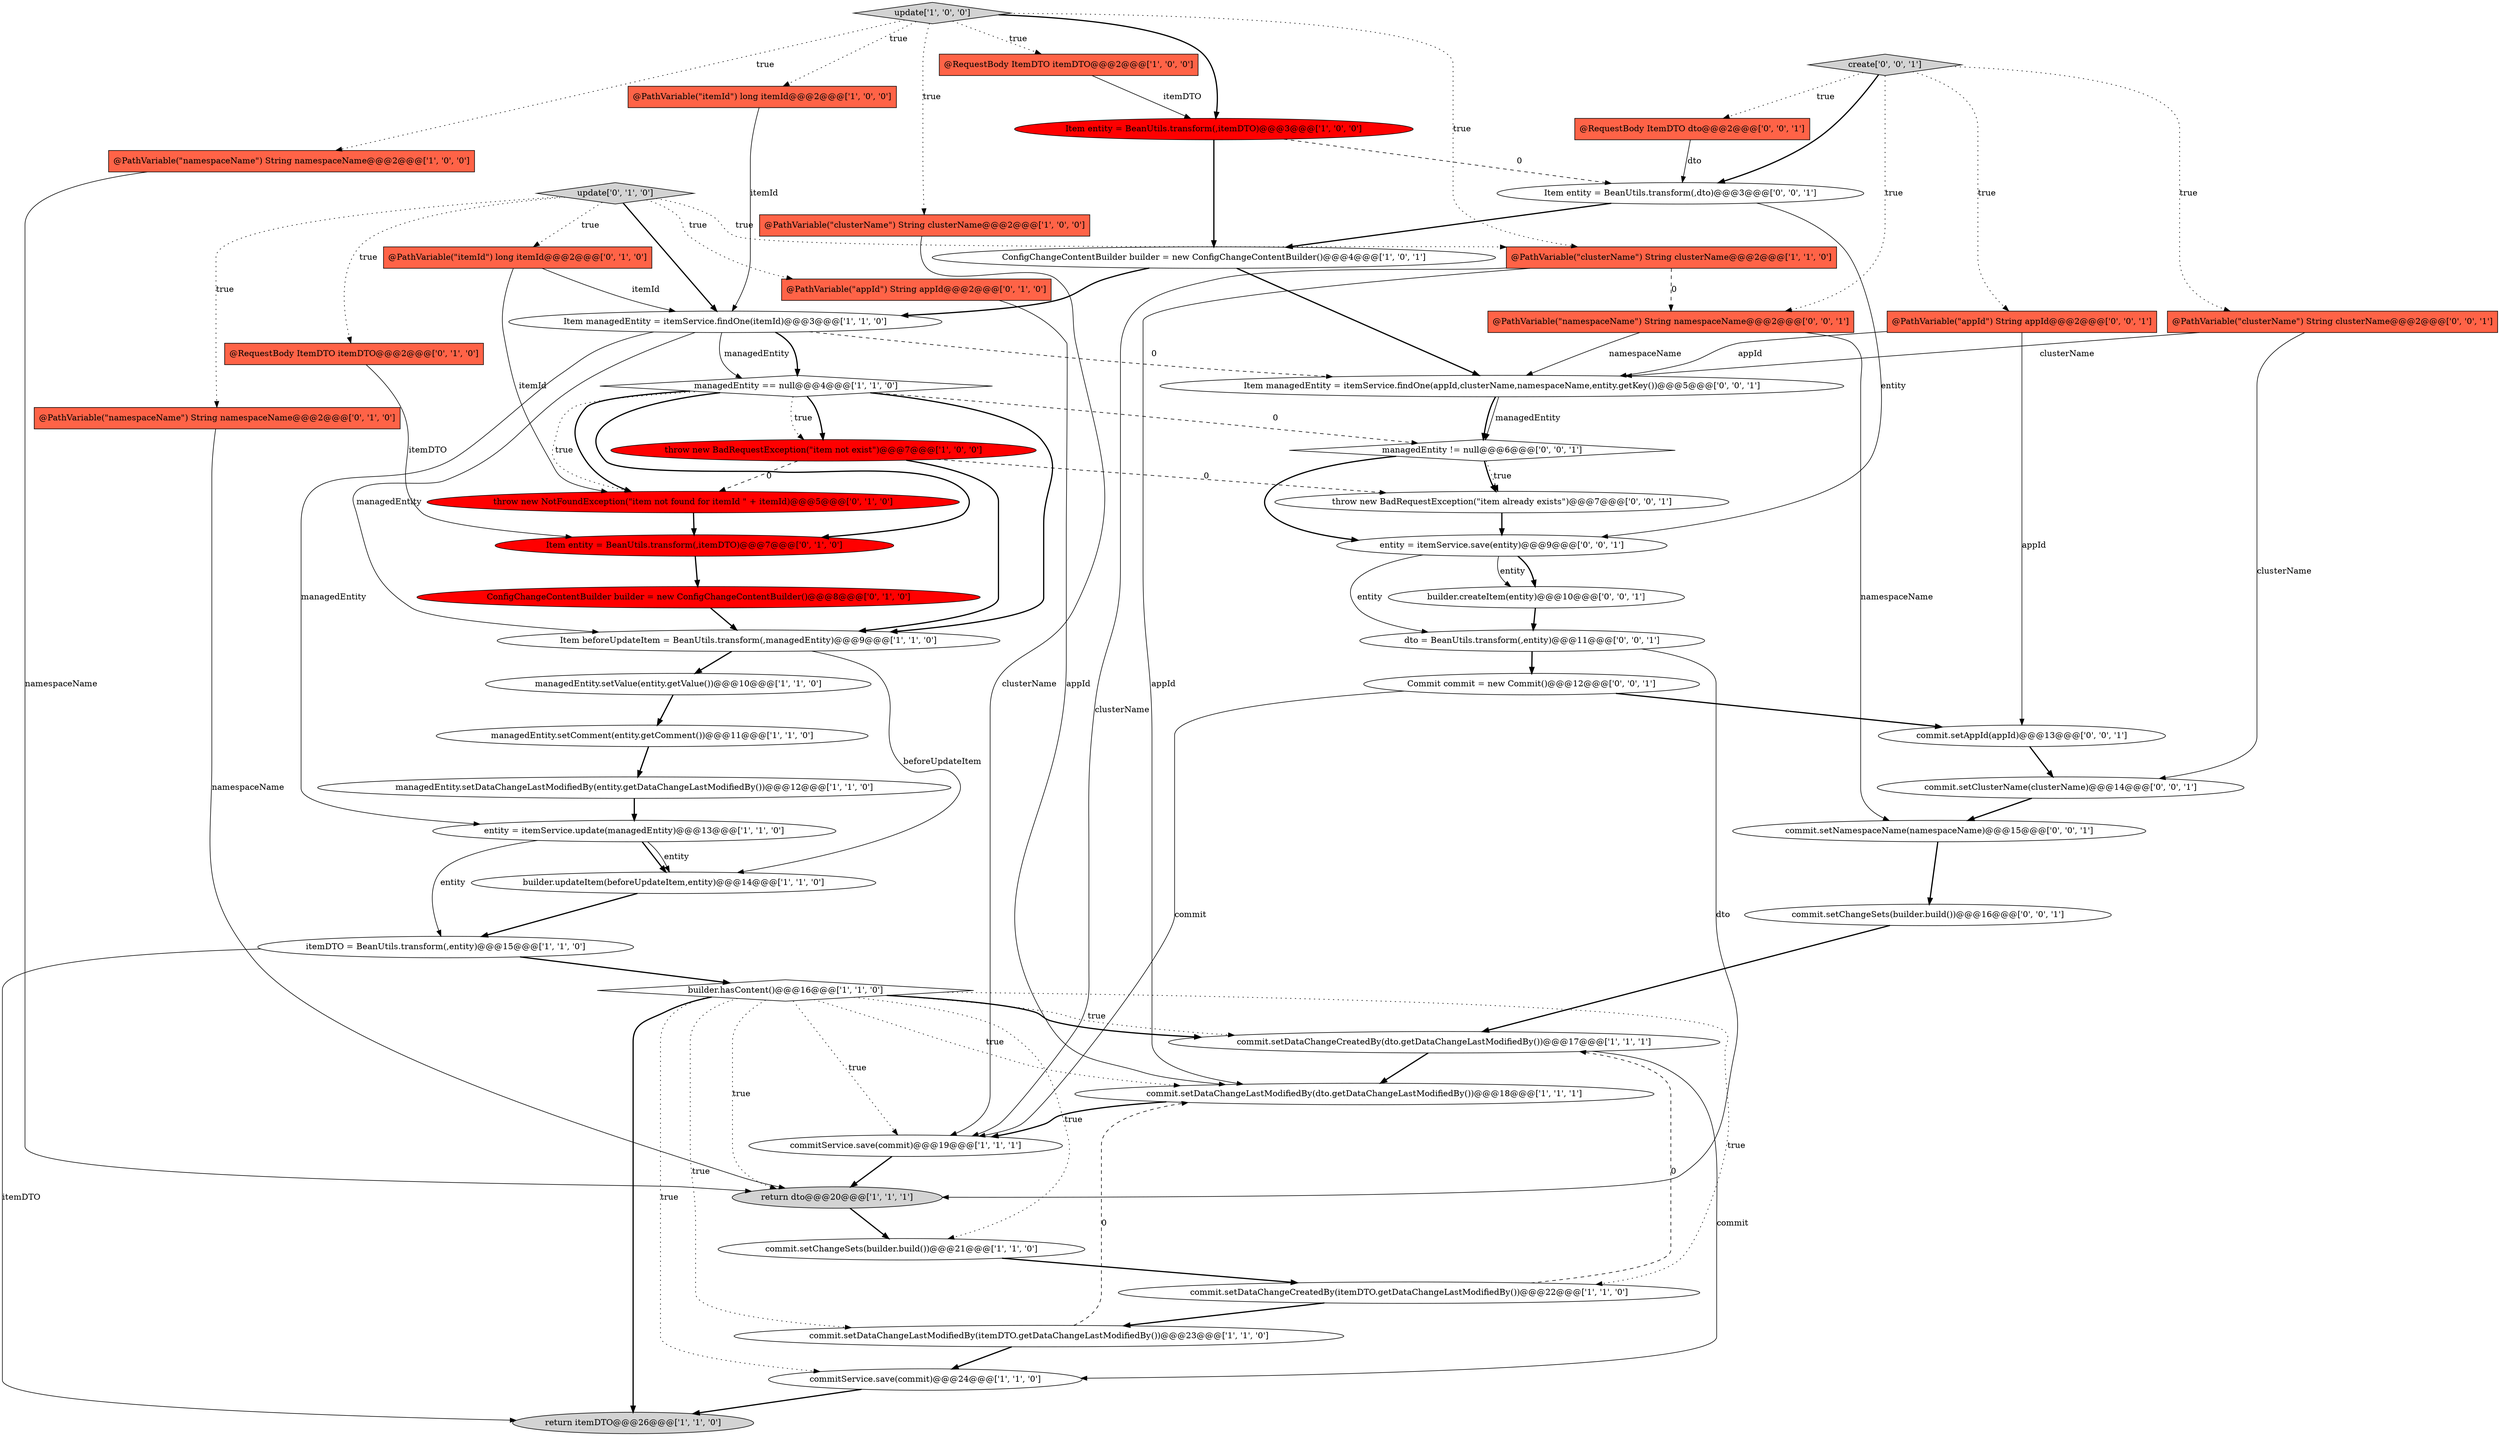 digraph {
37 [style = filled, label = "commit.setNamespaceName(namespaceName)@@@15@@@['0', '0', '1']", fillcolor = white, shape = ellipse image = "AAA0AAABBB3BBB"];
51 [style = filled, label = "Item entity = BeanUtils.transform(,dto)@@@3@@@['0', '0', '1']", fillcolor = white, shape = ellipse image = "AAA0AAABBB3BBB"];
3 [style = filled, label = "Item managedEntity = itemService.findOne(itemId)@@@3@@@['1', '1', '0']", fillcolor = white, shape = ellipse image = "AAA0AAABBB1BBB"];
43 [style = filled, label = "Commit commit = new Commit()@@@12@@@['0', '0', '1']", fillcolor = white, shape = ellipse image = "AAA0AAABBB3BBB"];
52 [style = filled, label = "managedEntity != null@@@6@@@['0', '0', '1']", fillcolor = white, shape = diamond image = "AAA0AAABBB3BBB"];
19 [style = filled, label = "@PathVariable(\"clusterName\") String clusterName@@@2@@@['1', '1', '0']", fillcolor = tomato, shape = box image = "AAA0AAABBB1BBB"];
20 [style = filled, label = "update['1', '0', '0']", fillcolor = lightgray, shape = diamond image = "AAA0AAABBB1BBB"];
34 [style = filled, label = "@PathVariable(\"appId\") String appId@@@2@@@['0', '1', '0']", fillcolor = tomato, shape = box image = "AAA0AAABBB2BBB"];
46 [style = filled, label = "@PathVariable(\"appId\") String appId@@@2@@@['0', '0', '1']", fillcolor = tomato, shape = box image = "AAA0AAABBB3BBB"];
10 [style = filled, label = "commit.setChangeSets(builder.build())@@@21@@@['1', '1', '0']", fillcolor = white, shape = ellipse image = "AAA0AAABBB1BBB"];
25 [style = filled, label = "Item entity = BeanUtils.transform(,itemDTO)@@@3@@@['1', '0', '0']", fillcolor = red, shape = ellipse image = "AAA1AAABBB1BBB"];
35 [style = filled, label = "ConfigChangeContentBuilder builder = new ConfigChangeContentBuilder()@@@8@@@['0', '1', '0']", fillcolor = red, shape = ellipse image = "AAA1AAABBB2BBB"];
27 [style = filled, label = "commitService.save(commit)@@@19@@@['1', '1', '1']", fillcolor = white, shape = ellipse image = "AAA0AAABBB1BBB"];
16 [style = filled, label = "itemDTO = BeanUtils.transform(,entity)@@@15@@@['1', '1', '0']", fillcolor = white, shape = ellipse image = "AAA0AAABBB1BBB"];
42 [style = filled, label = "commit.setAppId(appId)@@@13@@@['0', '0', '1']", fillcolor = white, shape = ellipse image = "AAA0AAABBB3BBB"];
29 [style = filled, label = "Item entity = BeanUtils.transform(,itemDTO)@@@7@@@['0', '1', '0']", fillcolor = red, shape = ellipse image = "AAA1AAABBB2BBB"];
15 [style = filled, label = "commit.setDataChangeLastModifiedBy(dto.getDataChangeLastModifiedBy())@@@18@@@['1', '1', '1']", fillcolor = white, shape = ellipse image = "AAA0AAABBB1BBB"];
12 [style = filled, label = "managedEntity.setDataChangeLastModifiedBy(entity.getDataChangeLastModifiedBy())@@@12@@@['1', '1', '0']", fillcolor = white, shape = ellipse image = "AAA0AAABBB1BBB"];
40 [style = filled, label = "@PathVariable(\"clusterName\") String clusterName@@@2@@@['0', '0', '1']", fillcolor = tomato, shape = box image = "AAA0AAABBB3BBB"];
31 [style = filled, label = "@PathVariable(\"itemId\") long itemId@@@2@@@['0', '1', '0']", fillcolor = tomato, shape = box image = "AAA0AAABBB2BBB"];
47 [style = filled, label = "entity = itemService.save(entity)@@@9@@@['0', '0', '1']", fillcolor = white, shape = ellipse image = "AAA0AAABBB3BBB"];
33 [style = filled, label = "@PathVariable(\"namespaceName\") String namespaceName@@@2@@@['0', '1', '0']", fillcolor = tomato, shape = box image = "AAA0AAABBB2BBB"];
45 [style = filled, label = "commit.setChangeSets(builder.build())@@@16@@@['0', '0', '1']", fillcolor = white, shape = ellipse image = "AAA0AAABBB3BBB"];
13 [style = filled, label = "builder.hasContent()@@@16@@@['1', '1', '0']", fillcolor = white, shape = diamond image = "AAA0AAABBB1BBB"];
44 [style = filled, label = "create['0', '0', '1']", fillcolor = lightgray, shape = diamond image = "AAA0AAABBB3BBB"];
8 [style = filled, label = "@PathVariable(\"itemId\") long itemId@@@2@@@['1', '0', '0']", fillcolor = tomato, shape = box image = "AAA0AAABBB1BBB"];
49 [style = filled, label = "builder.createItem(entity)@@@10@@@['0', '0', '1']", fillcolor = white, shape = ellipse image = "AAA0AAABBB3BBB"];
11 [style = filled, label = "@PathVariable(\"namespaceName\") String namespaceName@@@2@@@['1', '0', '0']", fillcolor = tomato, shape = box image = "AAA0AAABBB1BBB"];
6 [style = filled, label = "managedEntity.setValue(entity.getValue())@@@10@@@['1', '1', '0']", fillcolor = white, shape = ellipse image = "AAA0AAABBB1BBB"];
21 [style = filled, label = "managedEntity == null@@@4@@@['1', '1', '0']", fillcolor = white, shape = diamond image = "AAA0AAABBB1BBB"];
30 [style = filled, label = "throw new NotFoundException(\"item not found for itemId \" + itemId)@@@5@@@['0', '1', '0']", fillcolor = red, shape = ellipse image = "AAA1AAABBB2BBB"];
39 [style = filled, label = "throw new BadRequestException(\"item already exists\")@@@7@@@['0', '0', '1']", fillcolor = white, shape = ellipse image = "AAA0AAABBB3BBB"];
48 [style = filled, label = "dto = BeanUtils.transform(,entity)@@@11@@@['0', '0', '1']", fillcolor = white, shape = ellipse image = "AAA0AAABBB3BBB"];
22 [style = filled, label = "commit.setDataChangeCreatedBy(itemDTO.getDataChangeLastModifiedBy())@@@22@@@['1', '1', '0']", fillcolor = white, shape = ellipse image = "AAA0AAABBB1BBB"];
24 [style = filled, label = "managedEntity.setComment(entity.getComment())@@@11@@@['1', '1', '0']", fillcolor = white, shape = ellipse image = "AAA0AAABBB1BBB"];
36 [style = filled, label = "commit.setClusterName(clusterName)@@@14@@@['0', '0', '1']", fillcolor = white, shape = ellipse image = "AAA0AAABBB3BBB"];
2 [style = filled, label = "throw new BadRequestException(\"item not exist\")@@@7@@@['1', '0', '0']", fillcolor = red, shape = ellipse image = "AAA1AAABBB1BBB"];
23 [style = filled, label = "return itemDTO@@@26@@@['1', '1', '0']", fillcolor = lightgray, shape = ellipse image = "AAA0AAABBB1BBB"];
50 [style = filled, label = "@PathVariable(\"namespaceName\") String namespaceName@@@2@@@['0', '0', '1']", fillcolor = tomato, shape = box image = "AAA0AAABBB3BBB"];
41 [style = filled, label = "@RequestBody ItemDTO dto@@@2@@@['0', '0', '1']", fillcolor = tomato, shape = box image = "AAA0AAABBB3BBB"];
4 [style = filled, label = "commit.setDataChangeLastModifiedBy(itemDTO.getDataChangeLastModifiedBy())@@@23@@@['1', '1', '0']", fillcolor = white, shape = ellipse image = "AAA0AAABBB1BBB"];
32 [style = filled, label = "@RequestBody ItemDTO itemDTO@@@2@@@['0', '1', '0']", fillcolor = tomato, shape = box image = "AAA0AAABBB2BBB"];
1 [style = filled, label = "return dto@@@20@@@['1', '1', '1']", fillcolor = lightgray, shape = ellipse image = "AAA0AAABBB1BBB"];
17 [style = filled, label = "commit.setDataChangeCreatedBy(dto.getDataChangeLastModifiedBy())@@@17@@@['1', '1', '1']", fillcolor = white, shape = ellipse image = "AAA0AAABBB1BBB"];
7 [style = filled, label = "builder.updateItem(beforeUpdateItem,entity)@@@14@@@['1', '1', '0']", fillcolor = white, shape = ellipse image = "AAA0AAABBB1BBB"];
18 [style = filled, label = "ConfigChangeContentBuilder builder = new ConfigChangeContentBuilder()@@@4@@@['1', '0', '1']", fillcolor = white, shape = ellipse image = "AAA0AAABBB1BBB"];
28 [style = filled, label = "update['0', '1', '0']", fillcolor = lightgray, shape = diamond image = "AAA0AAABBB2BBB"];
26 [style = filled, label = "entity = itemService.update(managedEntity)@@@13@@@['1', '1', '0']", fillcolor = white, shape = ellipse image = "AAA0AAABBB1BBB"];
0 [style = filled, label = "commitService.save(commit)@@@24@@@['1', '1', '0']", fillcolor = white, shape = ellipse image = "AAA0AAABBB1BBB"];
5 [style = filled, label = "@PathVariable(\"clusterName\") String clusterName@@@2@@@['1', '0', '0']", fillcolor = tomato, shape = box image = "AAA0AAABBB1BBB"];
9 [style = filled, label = "@RequestBody ItemDTO itemDTO@@@2@@@['1', '0', '0']", fillcolor = tomato, shape = box image = "AAA0AAABBB1BBB"];
38 [style = filled, label = "Item managedEntity = itemService.findOne(appId,clusterName,namespaceName,entity.getKey())@@@5@@@['0', '0', '1']", fillcolor = white, shape = ellipse image = "AAA0AAABBB3BBB"];
14 [style = filled, label = "Item beforeUpdateItem = BeanUtils.transform(,managedEntity)@@@9@@@['1', '1', '0']", fillcolor = white, shape = ellipse image = "AAA0AAABBB1BBB"];
18->3 [style = bold, label=""];
22->17 [style = dashed, label="0"];
40->38 [style = solid, label="clusterName"];
13->27 [style = dotted, label="true"];
9->25 [style = solid, label="itemDTO"];
20->11 [style = dotted, label="true"];
38->52 [style = bold, label=""];
50->37 [style = solid, label="namespaceName"];
21->52 [style = dashed, label="0"];
17->0 [style = solid, label="commit"];
14->7 [style = solid, label="beforeUpdateItem"];
43->42 [style = bold, label=""];
49->48 [style = bold, label=""];
28->19 [style = dotted, label="true"];
51->47 [style = solid, label="entity"];
21->30 [style = bold, label=""];
13->10 [style = dotted, label="true"];
30->29 [style = bold, label=""];
21->2 [style = bold, label=""];
22->4 [style = bold, label=""];
47->49 [style = bold, label=""];
44->51 [style = bold, label=""];
13->17 [style = bold, label=""];
52->47 [style = bold, label=""];
48->43 [style = bold, label=""];
2->14 [style = bold, label=""];
31->30 [style = solid, label="itemId"];
7->16 [style = bold, label=""];
44->40 [style = dotted, label="true"];
13->15 [style = dotted, label="true"];
39->47 [style = bold, label=""];
28->3 [style = bold, label=""];
45->17 [style = bold, label=""];
11->1 [style = solid, label="namespaceName"];
13->4 [style = dotted, label="true"];
18->38 [style = bold, label=""];
13->17 [style = dotted, label="true"];
26->7 [style = bold, label=""];
47->48 [style = solid, label="entity"];
44->46 [style = dotted, label="true"];
3->38 [style = dashed, label="0"];
8->3 [style = solid, label="itemId"];
5->27 [style = solid, label="clusterName"];
33->1 [style = solid, label="namespaceName"];
2->30 [style = dashed, label="0"];
20->25 [style = bold, label=""];
4->0 [style = bold, label=""];
20->5 [style = dotted, label="true"];
46->38 [style = solid, label="appId"];
26->16 [style = solid, label="entity"];
44->50 [style = dotted, label="true"];
21->29 [style = bold, label=""];
0->23 [style = bold, label=""];
13->22 [style = dotted, label="true"];
43->27 [style = solid, label="commit"];
13->0 [style = dotted, label="true"];
21->30 [style = dotted, label="true"];
2->39 [style = dashed, label="0"];
17->15 [style = bold, label=""];
51->18 [style = bold, label=""];
16->23 [style = solid, label="itemDTO"];
37->45 [style = bold, label=""];
36->37 [style = bold, label=""];
29->35 [style = bold, label=""];
41->51 [style = solid, label="dto"];
28->34 [style = dotted, label="true"];
14->6 [style = bold, label=""];
38->52 [style = solid, label="managedEntity"];
52->39 [style = dotted, label="true"];
24->12 [style = bold, label=""];
16->13 [style = bold, label=""];
19->15 [style = solid, label="appId"];
20->9 [style = dotted, label="true"];
3->26 [style = solid, label="managedEntity"];
25->51 [style = dashed, label="0"];
25->18 [style = bold, label=""];
31->3 [style = solid, label="itemId"];
21->2 [style = dotted, label="true"];
19->27 [style = solid, label="clusterName"];
6->24 [style = bold, label=""];
3->14 [style = solid, label="managedEntity"];
35->14 [style = bold, label=""];
3->21 [style = solid, label="managedEntity"];
28->32 [style = dotted, label="true"];
48->1 [style = solid, label="dto"];
3->21 [style = bold, label=""];
19->50 [style = dashed, label="0"];
20->19 [style = dotted, label="true"];
46->42 [style = solid, label="appId"];
32->29 [style = solid, label="itemDTO"];
21->14 [style = bold, label=""];
10->22 [style = bold, label=""];
28->31 [style = dotted, label="true"];
27->1 [style = bold, label=""];
52->39 [style = bold, label=""];
26->7 [style = solid, label="entity"];
50->38 [style = solid, label="namespaceName"];
28->33 [style = dotted, label="true"];
20->8 [style = dotted, label="true"];
12->26 [style = bold, label=""];
42->36 [style = bold, label=""];
13->1 [style = dotted, label="true"];
34->15 [style = solid, label="appId"];
4->15 [style = dashed, label="0"];
13->23 [style = bold, label=""];
47->49 [style = solid, label="entity"];
15->27 [style = bold, label=""];
1->10 [style = bold, label=""];
44->41 [style = dotted, label="true"];
40->36 [style = solid, label="clusterName"];
}
